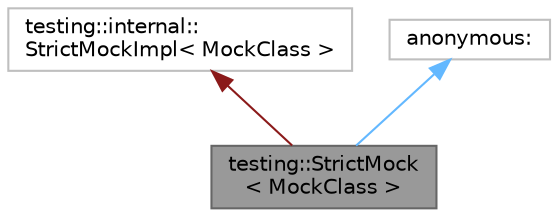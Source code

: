 digraph "testing::StrictMock&lt; MockClass &gt;"
{
 // LATEX_PDF_SIZE
  bgcolor="transparent";
  edge [fontname=Helvetica,fontsize=10,labelfontname=Helvetica,labelfontsize=10];
  node [fontname=Helvetica,fontsize=10,shape=box,height=0.2,width=0.4];
  Node1 [id="Node000001",label="testing::StrictMock\l\< MockClass \>",height=0.2,width=0.4,color="gray40", fillcolor="grey60", style="filled", fontcolor="black",tooltip=" "];
  Node2 -> Node1 [id="edge1_Node000001_Node000002",dir="back",color="firebrick4",style="solid",tooltip=" "];
  Node2 [id="Node000002",label="testing::internal::\lStrictMockImpl\< MockClass \>",height=0.2,width=0.4,color="grey75", fillcolor="white", style="filled",URL="$classtesting_1_1internal_1_1_strict_mock_impl.html",tooltip=" "];
  Node3 -> Node1 [id="edge2_Node000001_Node000003",dir="back",color="steelblue1",style="solid",tooltip=" "];
  Node3 [id="Node000003",label="anonymous:",height=0.2,width=0.4,color="grey75", fillcolor="white", style="filled",tooltip=" "];
}
